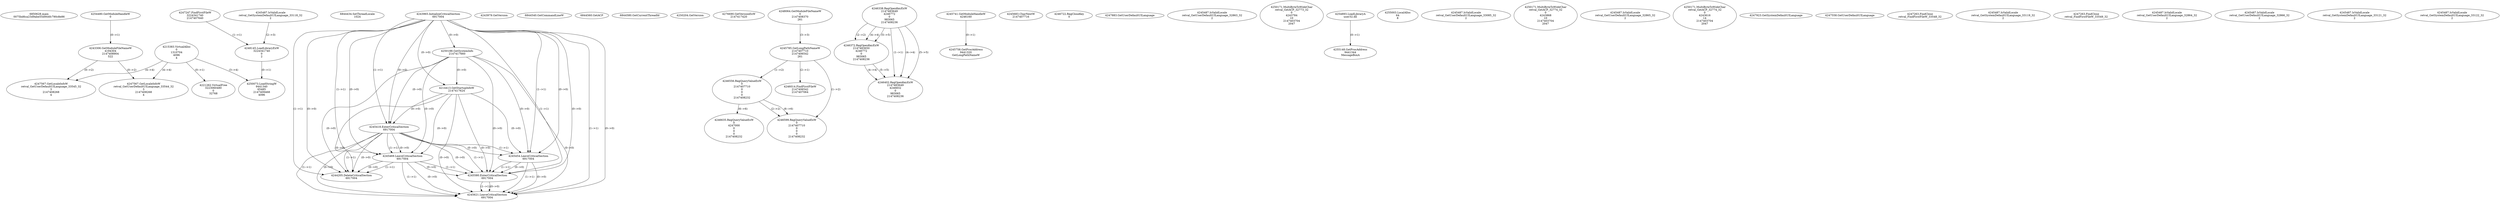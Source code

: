 // Global SCDG with merge call
digraph {
	0 [label="6850628.main
0075bd6ca23d9abe55d944fc790c8e86"]
	1 [label="4254480.GetModuleHandleW
0"]
	2 [label="6844434.SetThreadLocale
1024"]
	3 [label="4243965.InitializeCriticalSection
6917004"]
	4 [label="4243979.GetVersion
"]
	5 [label="4250188.GetSystemInfo
2147417660"]
	3 -> 5 [label="(0-->0)"]
	6 [label="6844540.GetCommandLineW
"]
	7 [label="4214413.GetStartupInfoW
2147417624"]
	3 -> 7 [label="(0-->0)"]
	5 -> 7 [label="(0-->0)"]
	8 [label="6844560.GetACP
"]
	9 [label="6844580.GetCurrentThreadId
"]
	10 [label="4250204.GetVersion
"]
	11 [label="4276690.GetVersionExW
2147417420"]
	12 [label="4243306.GetModuleFileNameW
4194304
2147408904
522"]
	1 -> 12 [label="(0-->1)"]
	13 [label="4248064.GetModuleFileNameW
0
2147408370
261"]
	14 [label="4215383.VirtualAlloc
0
1310704
4096
4"]
	15 [label="4246338.RegOpenKeyExW
2147483649
4246772
0
983065
2147408236"]
	16 [label="4246372.RegOpenKeyExW
2147483650
4246772
0
983065
2147408236"]
	15 -> 16 [label="(2-->2)"]
	15 -> 16 [label="(4-->4)"]
	15 -> 16 [label="(5-->5)"]
	17 [label="4246402.RegOpenKeyExW
2147483649
4246832
0
983065
2147408236"]
	15 -> 17 [label="(1-->1)"]
	15 -> 17 [label="(4-->4)"]
	16 -> 17 [label="(4-->4)"]
	15 -> 17 [label="(5-->5)"]
	16 -> 17 [label="(5-->5)"]
	18 [label="4245741.GetModuleHandleW
4246160"]
	19 [label="4245758.GetProcAddress
9441320
GetLongPathNameW"]
	18 -> 19 [label="(0-->1)"]
	20 [label="4245785.GetLongPathNameW
2147407710
2147406542
261"]
	13 -> 20 [label="(3-->3)"]
	21 [label="4245683.CharNextW
2147407716"]
	22 [label="4246556.RegQueryValueExW
0
2147407710
0
0
0
2147408232"]
	20 -> 22 [label="(1-->2)"]
	23 [label="4246635.RegQueryValueExW
0
4247000
0
0
0
2147408232"]
	22 -> 23 [label="(6-->6)"]
	24 [label="4246722.RegCloseKey
0"]
	25 [label="4247883.GetUserDefaultUILanguage
"]
	26 [label="4245418.EnterCriticalSection
6917004"]
	3 -> 26 [label="(1-->1)"]
	3 -> 26 [label="(0-->0)"]
	5 -> 26 [label="(0-->0)"]
	7 -> 26 [label="(0-->0)"]
	27 [label="4245469.LeaveCriticalSection
6917004"]
	3 -> 27 [label="(1-->1)"]
	26 -> 27 [label="(1-->1)"]
	3 -> 27 [label="(0-->0)"]
	5 -> 27 [label="(0-->0)"]
	7 -> 27 [label="(0-->0)"]
	26 -> 27 [label="(0-->0)"]
	28 [label="4245487.IsValidLocale
retval_GetUserDefaultUILanguage_32863_32
2"]
	29 [label="4250171.MultiByteToWideChar
retval_GetACP_32773_32
0
4243784
10
2147403704
2047"]
	30 [label="4254893.LoadLibraryA
user32.dll"]
	31 [label="4255003.LocalAlloc
64
8"]
	32 [label="4255148.GetProcAddress
9441344
MessageBoxA"]
	30 -> 32 [label="(0-->1)"]
	33 [label="4244205.DeleteCriticalSection
6917004"]
	3 -> 33 [label="(1-->1)"]
	26 -> 33 [label="(1-->1)"]
	27 -> 33 [label="(1-->1)"]
	3 -> 33 [label="(0-->0)"]
	5 -> 33 [label="(0-->0)"]
	7 -> 33 [label="(0-->0)"]
	26 -> 33 [label="(0-->0)"]
	27 -> 33 [label="(0-->0)"]
	34 [label="4221262.VirtualFree
3223060480
0
32768"]
	14 -> 34 [label="(0-->1)"]
	35 [label="4246014.FindFirstFileW
2147406542
2147407064"]
	20 -> 35 [label="(2-->1)"]
	36 [label="4246599.RegQueryValueExW
0
2147407710
0
0
0
2147408232"]
	20 -> 36 [label="(1-->2)"]
	22 -> 36 [label="(2-->2)"]
	22 -> 36 [label="(6-->6)"]
	37 [label="4245487.IsValidLocale
retval_GetUserDefaultUILanguage_33085_32
2"]
	38 [label="4250171.MultiByteToWideChar
retval_GetACP_32774_32
0
4243868
10
2147403704
2047"]
	39 [label="4245487.IsValidLocale
retval_GetUserDefaultUILanguage_32865_32
2"]
	40 [label="4250171.MultiByteToWideChar
retval_GetACP_32774_32
0
4243616
14
2147403704
2047"]
	41 [label="4245454.LeaveCriticalSection
6917004"]
	3 -> 41 [label="(1-->1)"]
	26 -> 41 [label="(1-->1)"]
	3 -> 41 [label="(0-->0)"]
	5 -> 41 [label="(0-->0)"]
	7 -> 41 [label="(0-->0)"]
	26 -> 41 [label="(0-->0)"]
	42 [label="4247923.GetSystemDefaultUILanguage
"]
	43 [label="4245487.IsValidLocale
retval_GetSystemDefaultUILanguage_33118_32
2"]
	44 [label="4245580.EnterCriticalSection
6917004"]
	3 -> 44 [label="(1-->1)"]
	26 -> 44 [label="(1-->1)"]
	27 -> 44 [label="(1-->1)"]
	41 -> 44 [label="(1-->1)"]
	3 -> 44 [label="(0-->0)"]
	5 -> 44 [label="(0-->0)"]
	7 -> 44 [label="(0-->0)"]
	26 -> 44 [label="(0-->0)"]
	27 -> 44 [label="(0-->0)"]
	41 -> 44 [label="(0-->0)"]
	45 [label="4245621.LeaveCriticalSection
6917004"]
	3 -> 45 [label="(1-->1)"]
	26 -> 45 [label="(1-->1)"]
	27 -> 45 [label="(1-->1)"]
	41 -> 45 [label="(1-->1)"]
	44 -> 45 [label="(1-->1)"]
	3 -> 45 [label="(0-->0)"]
	5 -> 45 [label="(0-->0)"]
	7 -> 45 [label="(0-->0)"]
	26 -> 45 [label="(0-->0)"]
	27 -> 45 [label="(0-->0)"]
	41 -> 45 [label="(0-->0)"]
	44 -> 45 [label="(0-->0)"]
	46 [label="4247558.GetUserDefaultUILanguage
"]
	47 [label="4247567.GetLocaleInfoW
retval_GetUserDefaultUILanguage_33544_32
3
2147408268
4"]
	12 -> 47 [label="(0-->2)"]
	14 -> 47 [label="(4-->4)"]
	48 [label="4247247.FindFirstFileW
3224341740
2147407640"]
	49 [label="4247263.FindClose
retval_FindFirstFileW_33548_32"]
	50 [label="4248145.LoadLibraryExW
3224341740
0
2"]
	48 -> 50 [label="(1-->1)"]
	43 -> 50 [label="(2-->3)"]
	51 [label="4250073.LoadStringW
9441340
65485
2147409468
4096"]
	50 -> 51 [label="(0-->1)"]
	14 -> 51 [label="(3-->4)"]
	52 [label="4245487.IsValidLocale
retval_GetSystemDefaultUILanguage_33119_32
2"]
	53 [label="4247567.GetLocaleInfoW
retval_GetUserDefaultUILanguage_33545_32
3
2147408268
4"]
	12 -> 53 [label="(0-->2)"]
	14 -> 53 [label="(4-->4)"]
	54 [label="4247263.FindClose
retval_FindFirstFileW_33549_32"]
	55 [label="4245487.IsValidLocale
retval_GetUserDefaultUILanguage_32864_32
2"]
	56 [label="4245487.IsValidLocale
retval_GetUserDefaultUILanguage_32866_32
2"]
	57 [label="4245487.IsValidLocale
retval_GetSystemDefaultUILanguage_33121_32
2"]
	58 [label="4245487.IsValidLocale
retval_GetSystemDefaultUILanguage_33122_32
2"]
}
